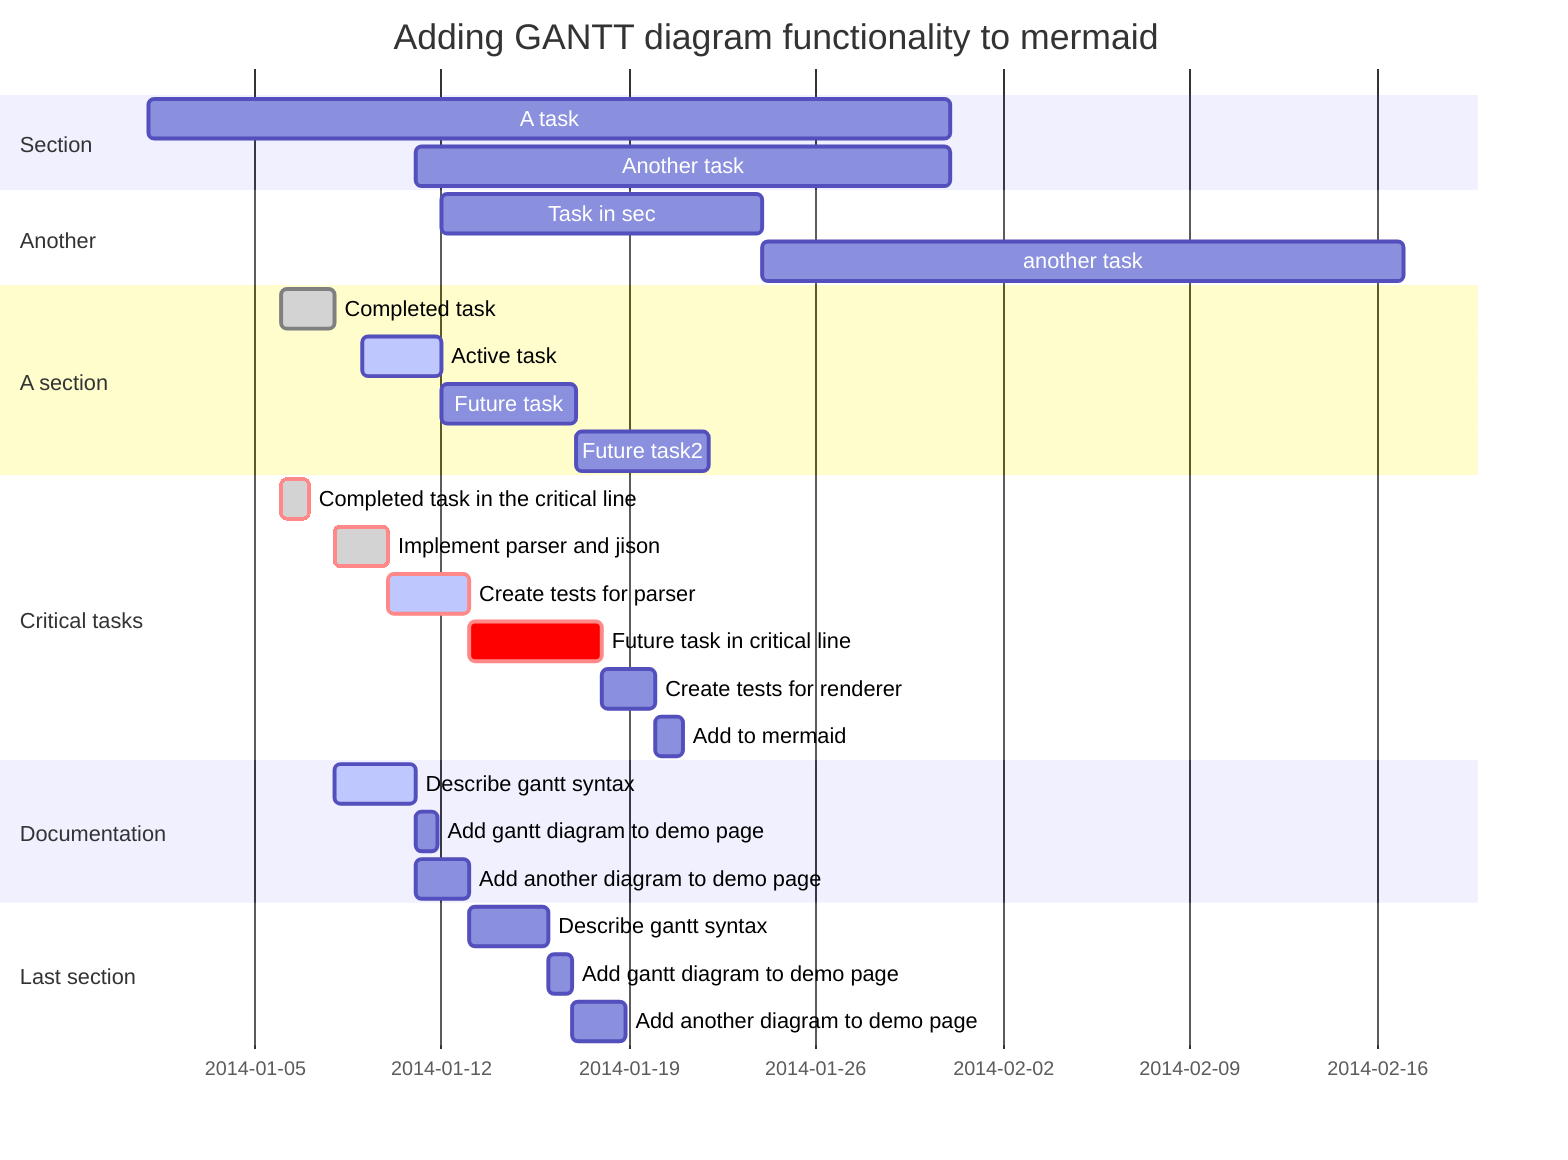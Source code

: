 gantt
    title A Gantt Diagram
    dateFormat  YYYY-MM-DD
    section Section
    A task           :a1, 2014-01-01, 30d
    Another task     :after a1  , 20d
    section Another
    Task in sec      :2014-01-12  , 12d
    another task      : 24d


    dateFormat  YYYY-MM-DD
    title Adding GANTT diagram functionality to mermaid

    section A section
    Completed task            :done,    des1, 2014-01-06,2014-01-08
    Active task               :active,  des2, 2014-01-09, 3d
    Future task               :         des3, after des2, 5d
    Future task2               :         des4, after des3, 5d

    section Critical tasks
    Completed task in the critical line :crit, done, 2014-01-06,24h
    Implement parser and jison          :crit, done, after des1, 2d
    Create tests for parser             :crit, active, 3d
    Future task in critical line        :crit, 5d
    Create tests for renderer           :2d
    Add to mermaid                      :1d

    section Documentation
    Describe gantt syntax               :active, a1, after des1, 3d
    Add gantt diagram to demo page      :after a1  , 20h
    Add another diagram to demo page    :doc1, after a1  , 48h

    section Last section
    Describe gantt syntax               :after doc1, 3d
    Add gantt diagram to demo page      : 20h
    Add another diagram to demo page    : 48h